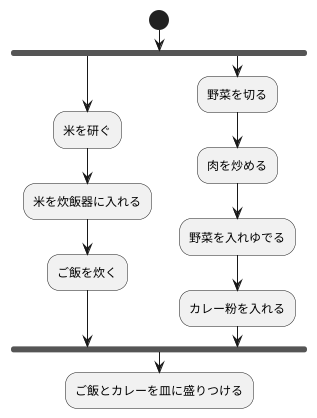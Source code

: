 @startuml 主菜とご飯アクティビティ
start
fork
    :米を研ぐ;
    :米を炊飯器に入れる;
    :ご飯を炊く;
fork again
    :野菜を切る;
    :肉を炒める;
    :野菜を入れゆでる;
    :カレー粉を入れる;
end fork
    :ご飯とカレーを皿に盛りつける;
@enduml
